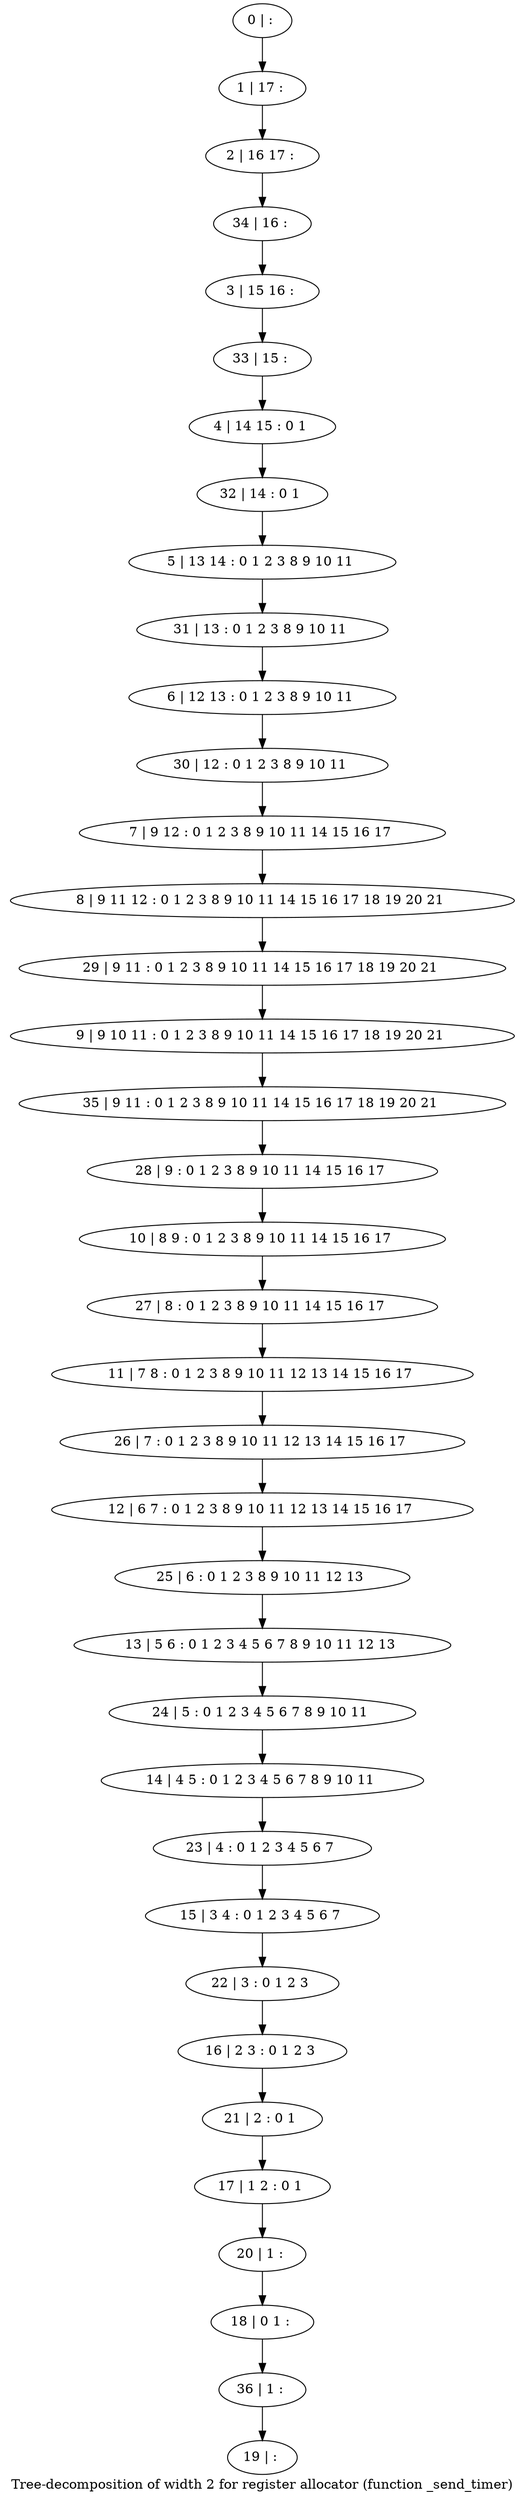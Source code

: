 digraph G {
graph [label="Tree-decomposition of width 2 for register allocator (function _send_timer)"]
0[label="0 | : "];
1[label="1 | 17 : "];
2[label="2 | 16 17 : "];
3[label="3 | 15 16 : "];
4[label="4 | 14 15 : 0 1 "];
5[label="5 | 13 14 : 0 1 2 3 8 9 10 11 "];
6[label="6 | 12 13 : 0 1 2 3 8 9 10 11 "];
7[label="7 | 9 12 : 0 1 2 3 8 9 10 11 14 15 16 17 "];
8[label="8 | 9 11 12 : 0 1 2 3 8 9 10 11 14 15 16 17 18 19 20 21 "];
9[label="9 | 9 10 11 : 0 1 2 3 8 9 10 11 14 15 16 17 18 19 20 21 "];
10[label="10 | 8 9 : 0 1 2 3 8 9 10 11 14 15 16 17 "];
11[label="11 | 7 8 : 0 1 2 3 8 9 10 11 12 13 14 15 16 17 "];
12[label="12 | 6 7 : 0 1 2 3 8 9 10 11 12 13 14 15 16 17 "];
13[label="13 | 5 6 : 0 1 2 3 4 5 6 7 8 9 10 11 12 13 "];
14[label="14 | 4 5 : 0 1 2 3 4 5 6 7 8 9 10 11 "];
15[label="15 | 3 4 : 0 1 2 3 4 5 6 7 "];
16[label="16 | 2 3 : 0 1 2 3 "];
17[label="17 | 1 2 : 0 1 "];
18[label="18 | 0 1 : "];
19[label="19 | : "];
20[label="20 | 1 : "];
21[label="21 | 2 : 0 1 "];
22[label="22 | 3 : 0 1 2 3 "];
23[label="23 | 4 : 0 1 2 3 4 5 6 7 "];
24[label="24 | 5 : 0 1 2 3 4 5 6 7 8 9 10 11 "];
25[label="25 | 6 : 0 1 2 3 8 9 10 11 12 13 "];
26[label="26 | 7 : 0 1 2 3 8 9 10 11 12 13 14 15 16 17 "];
27[label="27 | 8 : 0 1 2 3 8 9 10 11 14 15 16 17 "];
28[label="28 | 9 : 0 1 2 3 8 9 10 11 14 15 16 17 "];
29[label="29 | 9 11 : 0 1 2 3 8 9 10 11 14 15 16 17 18 19 20 21 "];
30[label="30 | 12 : 0 1 2 3 8 9 10 11 "];
31[label="31 | 13 : 0 1 2 3 8 9 10 11 "];
32[label="32 | 14 : 0 1 "];
33[label="33 | 15 : "];
34[label="34 | 16 : "];
35[label="35 | 9 11 : 0 1 2 3 8 9 10 11 14 15 16 17 18 19 20 21 "];
36[label="36 | 1 : "];
0->1 ;
1->2 ;
7->8 ;
20->18 ;
17->20 ;
21->17 ;
16->21 ;
22->16 ;
15->22 ;
23->15 ;
14->23 ;
24->14 ;
13->24 ;
25->13 ;
12->25 ;
26->12 ;
11->26 ;
27->11 ;
10->27 ;
28->10 ;
29->9 ;
8->29 ;
30->7 ;
6->30 ;
31->6 ;
5->31 ;
32->5 ;
4->32 ;
33->4 ;
3->33 ;
34->3 ;
2->34 ;
35->28 ;
9->35 ;
36->19 ;
18->36 ;
}
